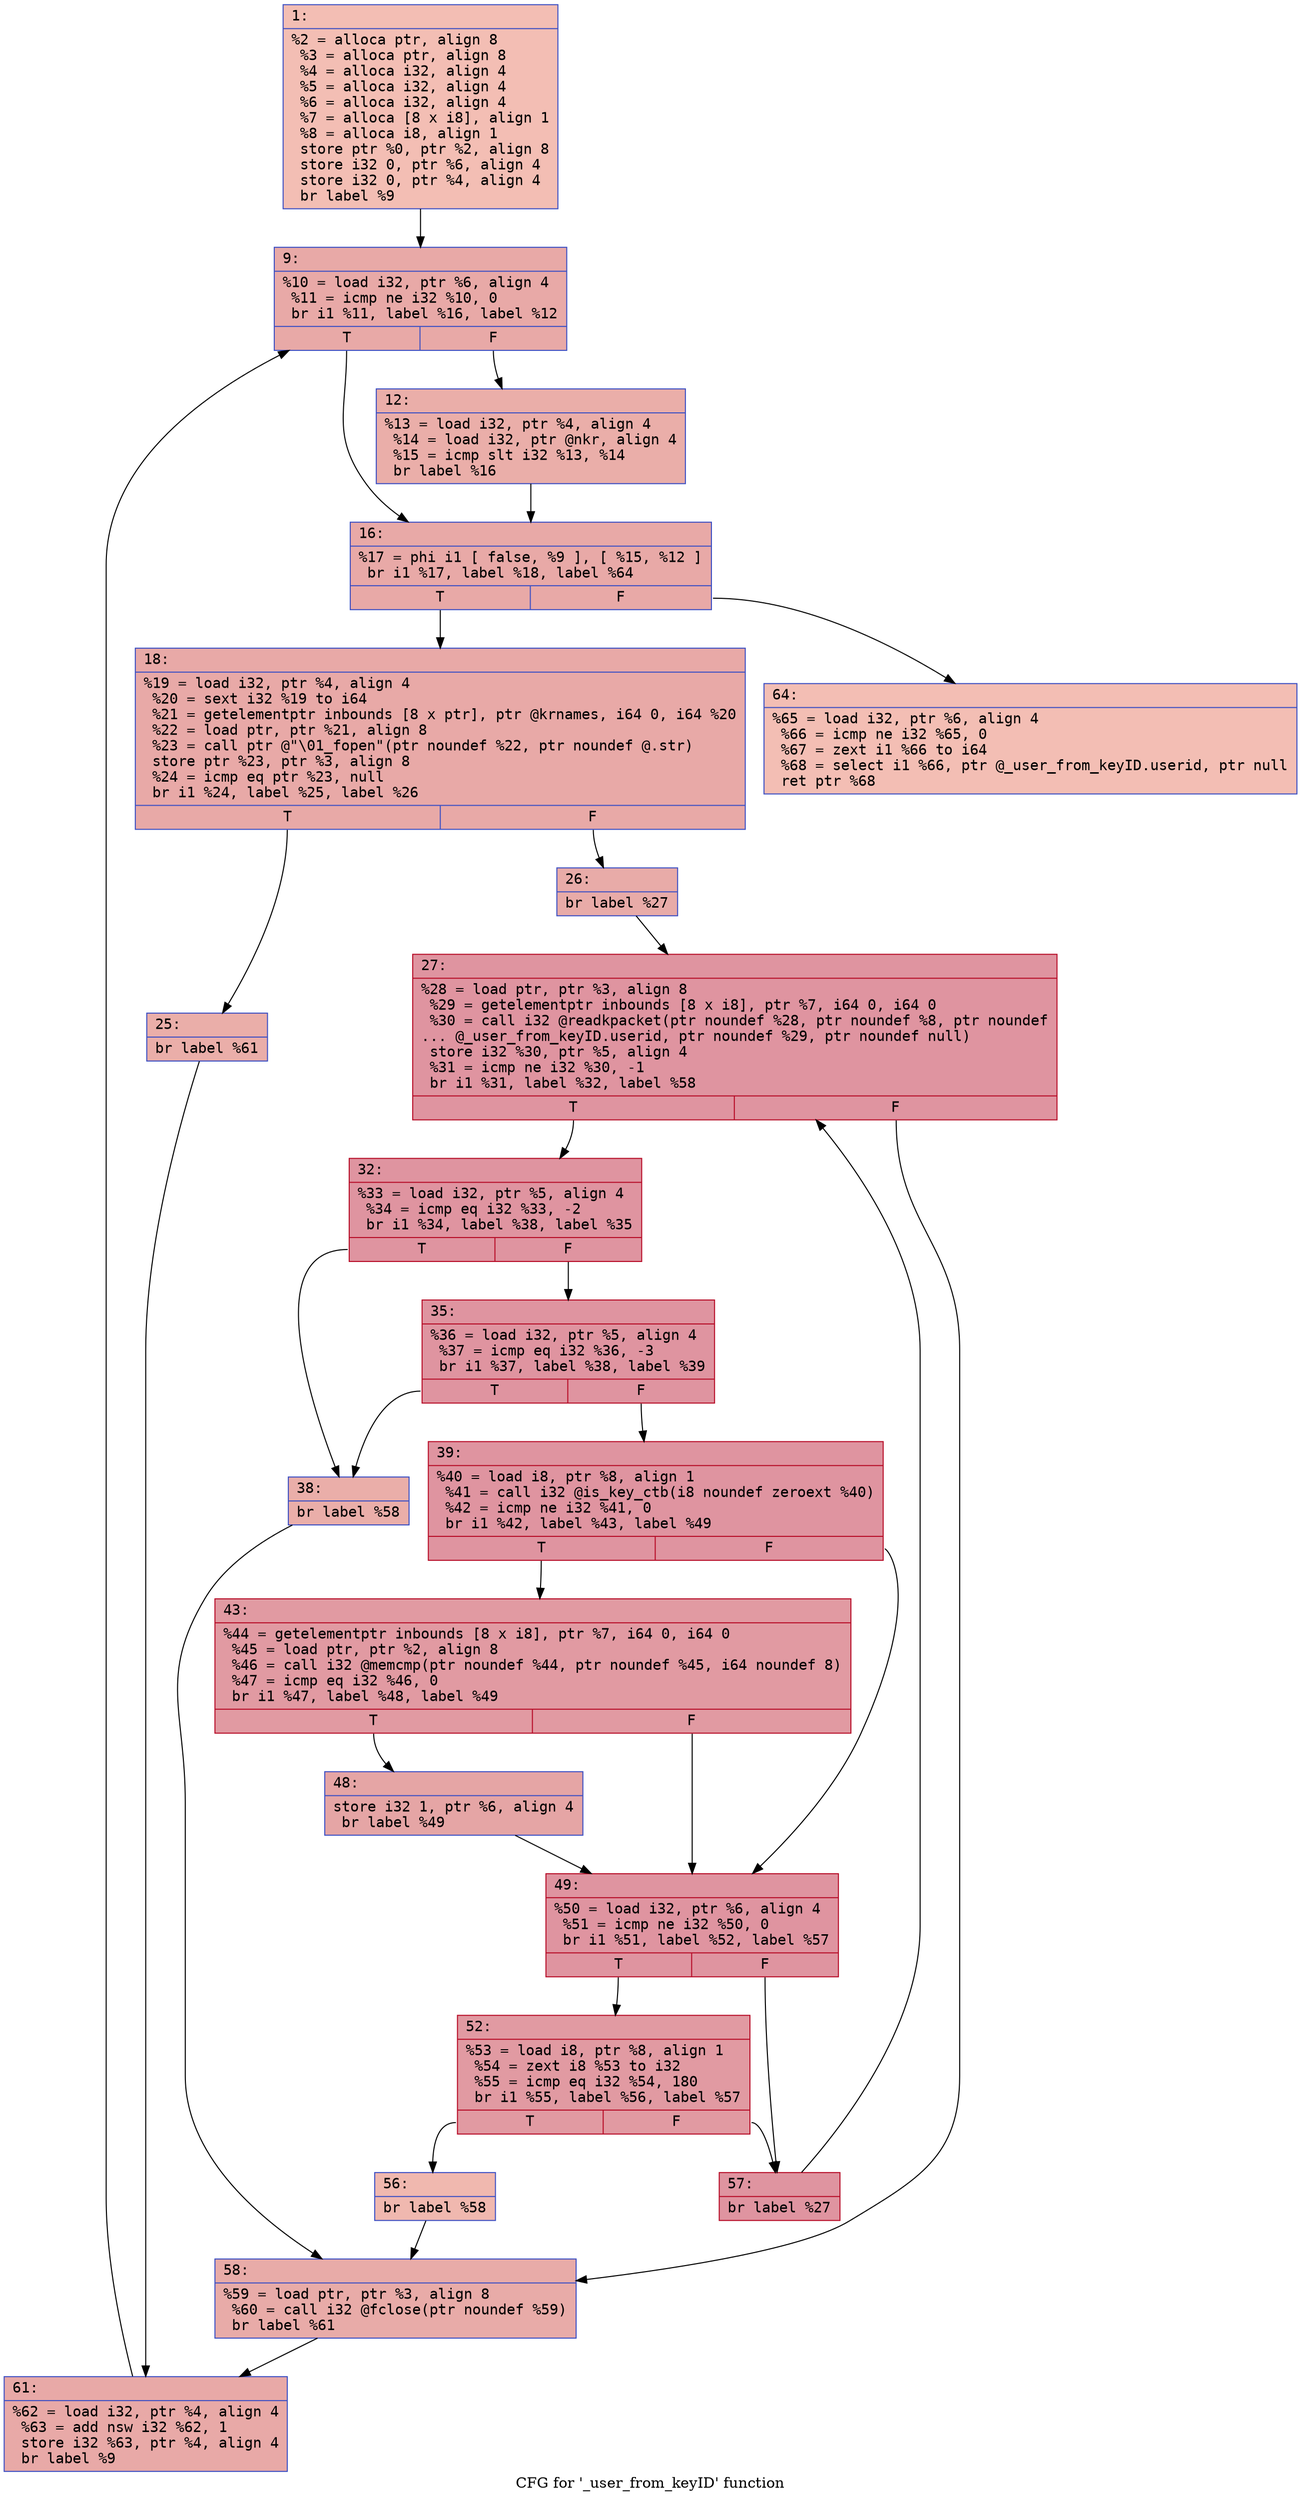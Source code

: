 digraph "CFG for '_user_from_keyID' function" {
	label="CFG for '_user_from_keyID' function";

	Node0x600003b06ee0 [shape=record,color="#3d50c3ff", style=filled, fillcolor="#e36c5570" fontname="Courier",label="{1:\l|  %2 = alloca ptr, align 8\l  %3 = alloca ptr, align 8\l  %4 = alloca i32, align 4\l  %5 = alloca i32, align 4\l  %6 = alloca i32, align 4\l  %7 = alloca [8 x i8], align 1\l  %8 = alloca i8, align 1\l  store ptr %0, ptr %2, align 8\l  store i32 0, ptr %6, align 4\l  store i32 0, ptr %4, align 4\l  br label %9\l}"];
	Node0x600003b06ee0 -> Node0x600003b06f30[tooltip="1 -> 9\nProbability 100.00%" ];
	Node0x600003b06f30 [shape=record,color="#3d50c3ff", style=filled, fillcolor="#ca3b3770" fontname="Courier",label="{9:\l|  %10 = load i32, ptr %6, align 4\l  %11 = icmp ne i32 %10, 0\l  br i1 %11, label %16, label %12\l|{<s0>T|<s1>F}}"];
	Node0x600003b06f30:s0 -> Node0x600003b06fd0[tooltip="9 -> 16\nProbability 62.50%" ];
	Node0x600003b06f30:s1 -> Node0x600003b06f80[tooltip="9 -> 12\nProbability 37.50%" ];
	Node0x600003b06f80 [shape=record,color="#3d50c3ff", style=filled, fillcolor="#d0473d70" fontname="Courier",label="{12:\l|  %13 = load i32, ptr %4, align 4\l  %14 = load i32, ptr @nkr, align 4\l  %15 = icmp slt i32 %13, %14\l  br label %16\l}"];
	Node0x600003b06f80 -> Node0x600003b06fd0[tooltip="12 -> 16\nProbability 100.00%" ];
	Node0x600003b06fd0 [shape=record,color="#3d50c3ff", style=filled, fillcolor="#ca3b3770" fontname="Courier",label="{16:\l|  %17 = phi i1 [ false, %9 ], [ %15, %12 ]\l  br i1 %17, label %18, label %64\l|{<s0>T|<s1>F}}"];
	Node0x600003b06fd0:s0 -> Node0x600003b07020[tooltip="16 -> 18\nProbability 96.88%" ];
	Node0x600003b06fd0:s1 -> Node0x600003b07520[tooltip="16 -> 64\nProbability 3.12%" ];
	Node0x600003b07020 [shape=record,color="#3d50c3ff", style=filled, fillcolor="#ca3b3770" fontname="Courier",label="{18:\l|  %19 = load i32, ptr %4, align 4\l  %20 = sext i32 %19 to i64\l  %21 = getelementptr inbounds [8 x ptr], ptr @krnames, i64 0, i64 %20\l  %22 = load ptr, ptr %21, align 8\l  %23 = call ptr @\"\\01_fopen\"(ptr noundef %22, ptr noundef @.str)\l  store ptr %23, ptr %3, align 8\l  %24 = icmp eq ptr %23, null\l  br i1 %24, label %25, label %26\l|{<s0>T|<s1>F}}"];
	Node0x600003b07020:s0 -> Node0x600003b07070[tooltip="18 -> 25\nProbability 37.50%" ];
	Node0x600003b07020:s1 -> Node0x600003b070c0[tooltip="18 -> 26\nProbability 62.50%" ];
	Node0x600003b07070 [shape=record,color="#3d50c3ff", style=filled, fillcolor="#d0473d70" fontname="Courier",label="{25:\l|  br label %61\l}"];
	Node0x600003b07070 -> Node0x600003b074d0[tooltip="25 -> 61\nProbability 100.00%" ];
	Node0x600003b070c0 [shape=record,color="#3d50c3ff", style=filled, fillcolor="#cc403a70" fontname="Courier",label="{26:\l|  br label %27\l}"];
	Node0x600003b070c0 -> Node0x600003b07110[tooltip="26 -> 27\nProbability 100.00%" ];
	Node0x600003b07110 [shape=record,color="#b70d28ff", style=filled, fillcolor="#b70d2870" fontname="Courier",label="{27:\l|  %28 = load ptr, ptr %3, align 8\l  %29 = getelementptr inbounds [8 x i8], ptr %7, i64 0, i64 0\l  %30 = call i32 @readkpacket(ptr noundef %28, ptr noundef %8, ptr noundef\l... @_user_from_keyID.userid, ptr noundef %29, ptr noundef null)\l  store i32 %30, ptr %5, align 4\l  %31 = icmp ne i32 %30, -1\l  br i1 %31, label %32, label %58\l|{<s0>T|<s1>F}}"];
	Node0x600003b07110:s0 -> Node0x600003b07160[tooltip="27 -> 32\nProbability 96.88%" ];
	Node0x600003b07110:s1 -> Node0x600003b07480[tooltip="27 -> 58\nProbability 3.12%" ];
	Node0x600003b07160 [shape=record,color="#b70d28ff", style=filled, fillcolor="#b70d2870" fontname="Courier",label="{32:\l|  %33 = load i32, ptr %5, align 4\l  %34 = icmp eq i32 %33, -2\l  br i1 %34, label %38, label %35\l|{<s0>T|<s1>F}}"];
	Node0x600003b07160:s0 -> Node0x600003b07200[tooltip="32 -> 38\nProbability 3.12%" ];
	Node0x600003b07160:s1 -> Node0x600003b071b0[tooltip="32 -> 35\nProbability 96.88%" ];
	Node0x600003b071b0 [shape=record,color="#b70d28ff", style=filled, fillcolor="#b70d2870" fontname="Courier",label="{35:\l|  %36 = load i32, ptr %5, align 4\l  %37 = icmp eq i32 %36, -3\l  br i1 %37, label %38, label %39\l|{<s0>T|<s1>F}}"];
	Node0x600003b071b0:s0 -> Node0x600003b07200[tooltip="35 -> 38\nProbability 3.12%" ];
	Node0x600003b071b0:s1 -> Node0x600003b07250[tooltip="35 -> 39\nProbability 96.88%" ];
	Node0x600003b07200 [shape=record,color="#3d50c3ff", style=filled, fillcolor="#d0473d70" fontname="Courier",label="{38:\l|  br label %58\l}"];
	Node0x600003b07200 -> Node0x600003b07480[tooltip="38 -> 58\nProbability 100.00%" ];
	Node0x600003b07250 [shape=record,color="#b70d28ff", style=filled, fillcolor="#b70d2870" fontname="Courier",label="{39:\l|  %40 = load i8, ptr %8, align 1\l  %41 = call i32 @is_key_ctb(i8 noundef zeroext %40)\l  %42 = icmp ne i32 %41, 0\l  br i1 %42, label %43, label %49\l|{<s0>T|<s1>F}}"];
	Node0x600003b07250:s0 -> Node0x600003b072a0[tooltip="39 -> 43\nProbability 62.50%" ];
	Node0x600003b07250:s1 -> Node0x600003b07340[tooltip="39 -> 49\nProbability 37.50%" ];
	Node0x600003b072a0 [shape=record,color="#b70d28ff", style=filled, fillcolor="#bb1b2c70" fontname="Courier",label="{43:\l|  %44 = getelementptr inbounds [8 x i8], ptr %7, i64 0, i64 0\l  %45 = load ptr, ptr %2, align 8\l  %46 = call i32 @memcmp(ptr noundef %44, ptr noundef %45, i64 noundef 8)\l  %47 = icmp eq i32 %46, 0\l  br i1 %47, label %48, label %49\l|{<s0>T|<s1>F}}"];
	Node0x600003b072a0:s0 -> Node0x600003b072f0[tooltip="43 -> 48\nProbability 37.50%" ];
	Node0x600003b072a0:s1 -> Node0x600003b07340[tooltip="43 -> 49\nProbability 62.50%" ];
	Node0x600003b072f0 [shape=record,color="#3d50c3ff", style=filled, fillcolor="#c5333470" fontname="Courier",label="{48:\l|  store i32 1, ptr %6, align 4\l  br label %49\l}"];
	Node0x600003b072f0 -> Node0x600003b07340[tooltip="48 -> 49\nProbability 100.00%" ];
	Node0x600003b07340 [shape=record,color="#b70d28ff", style=filled, fillcolor="#b70d2870" fontname="Courier",label="{49:\l|  %50 = load i32, ptr %6, align 4\l  %51 = icmp ne i32 %50, 0\l  br i1 %51, label %52, label %57\l|{<s0>T|<s1>F}}"];
	Node0x600003b07340:s0 -> Node0x600003b07390[tooltip="49 -> 52\nProbability 62.50%" ];
	Node0x600003b07340:s1 -> Node0x600003b07430[tooltip="49 -> 57\nProbability 37.50%" ];
	Node0x600003b07390 [shape=record,color="#b70d28ff", style=filled, fillcolor="#bb1b2c70" fontname="Courier",label="{52:\l|  %53 = load i8, ptr %8, align 1\l  %54 = zext i8 %53 to i32\l  %55 = icmp eq i32 %54, 180\l  br i1 %55, label %56, label %57\l|{<s0>T|<s1>F}}"];
	Node0x600003b07390:s0 -> Node0x600003b073e0[tooltip="52 -> 56\nProbability 3.12%" ];
	Node0x600003b07390:s1 -> Node0x600003b07430[tooltip="52 -> 57\nProbability 96.88%" ];
	Node0x600003b073e0 [shape=record,color="#3d50c3ff", style=filled, fillcolor="#dc5d4a70" fontname="Courier",label="{56:\l|  br label %58\l}"];
	Node0x600003b073e0 -> Node0x600003b07480[tooltip="56 -> 58\nProbability 100.00%" ];
	Node0x600003b07430 [shape=record,color="#b70d28ff", style=filled, fillcolor="#b70d2870" fontname="Courier",label="{57:\l|  br label %27\l}"];
	Node0x600003b07430 -> Node0x600003b07110[tooltip="57 -> 27\nProbability 100.00%" ];
	Node0x600003b07480 [shape=record,color="#3d50c3ff", style=filled, fillcolor="#cc403a70" fontname="Courier",label="{58:\l|  %59 = load ptr, ptr %3, align 8\l  %60 = call i32 @fclose(ptr noundef %59)\l  br label %61\l}"];
	Node0x600003b07480 -> Node0x600003b074d0[tooltip="58 -> 61\nProbability 100.00%" ];
	Node0x600003b074d0 [shape=record,color="#3d50c3ff", style=filled, fillcolor="#ca3b3770" fontname="Courier",label="{61:\l|  %62 = load i32, ptr %4, align 4\l  %63 = add nsw i32 %62, 1\l  store i32 %63, ptr %4, align 4\l  br label %9\l}"];
	Node0x600003b074d0 -> Node0x600003b06f30[tooltip="61 -> 9\nProbability 100.00%" ];
	Node0x600003b07520 [shape=record,color="#3d50c3ff", style=filled, fillcolor="#e36c5570" fontname="Courier",label="{64:\l|  %65 = load i32, ptr %6, align 4\l  %66 = icmp ne i32 %65, 0\l  %67 = zext i1 %66 to i64\l  %68 = select i1 %66, ptr @_user_from_keyID.userid, ptr null\l  ret ptr %68\l}"];
}
